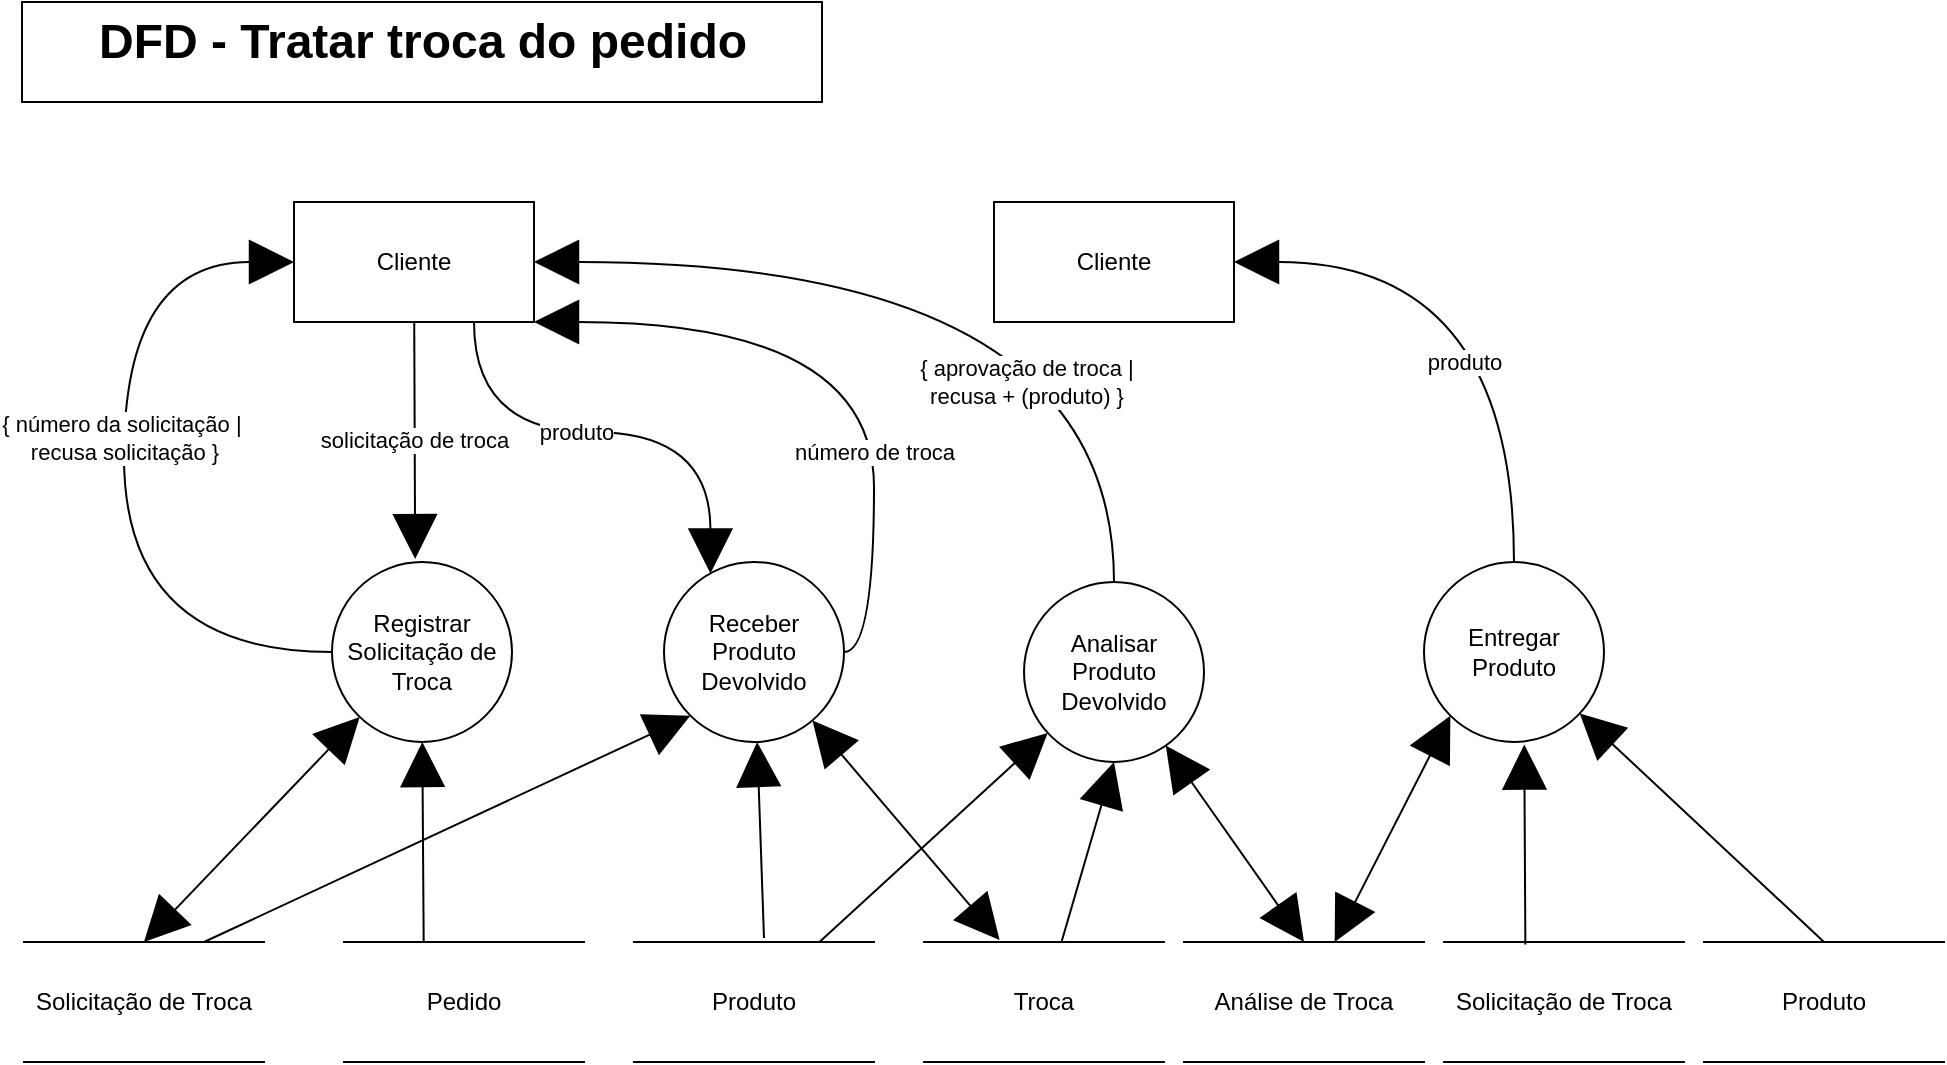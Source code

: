 <mxfile version="14.5.1" type="device"><diagram id="6ONw5cQNeSs47-JHeJ9A" name="Página-1"><mxGraphModel dx="1851" dy="592" grid="1" gridSize="10" guides="1" tooltips="1" connect="1" arrows="1" fold="1" page="1" pageScale="1" pageWidth="827" pageHeight="1169" math="0" shadow="0"><root><mxCell id="0"/><mxCell id="1" parent="0"/><mxCell id="5nQNqbB_WSz0kHXvRYLG-1" value="Solicitação de Troca" style="shape=partialRectangle;whiteSpace=wrap;html=1;left=0;right=0;fillColor=none;" parent="1" vertex="1"><mxGeometry x="-790" y="490" width="120" height="60" as="geometry"/></mxCell><mxCell id="5nQNqbB_WSz0kHXvRYLG-2" value="Pedido" style="shape=partialRectangle;whiteSpace=wrap;html=1;left=0;right=0;fillColor=none;" parent="1" vertex="1"><mxGeometry x="-630" y="490" width="120" height="60" as="geometry"/></mxCell><mxCell id="5nQNqbB_WSz0kHXvRYLG-3" value="Produto" style="shape=partialRectangle;whiteSpace=wrap;html=1;left=0;right=0;fillColor=none;" parent="1" vertex="1"><mxGeometry x="-485" y="490" width="120" height="60" as="geometry"/></mxCell><mxCell id="5nQNqbB_WSz0kHXvRYLG-4" value="solicitação de troca" style="edgeStyle=none;rounded=0;orthogonalLoop=1;jettySize=auto;html=1;entryX=0.462;entryY=-0.016;entryDx=0;entryDy=0;entryPerimeter=0;startArrow=none;startFill=0;startSize=20;endArrow=block;endFill=1;endSize=20;" parent="1" source="5nQNqbB_WSz0kHXvRYLG-7" target="5nQNqbB_WSz0kHXvRYLG-11" edge="1"><mxGeometry relative="1" as="geometry"/></mxCell><mxCell id="5nQNqbB_WSz0kHXvRYLG-5" value="{ número da solicitação |&amp;nbsp;&lt;br&gt;recusa solicitação }" style="edgeStyle=orthogonalEdgeStyle;rounded=0;orthogonalLoop=1;jettySize=auto;html=1;entryX=0;entryY=0.5;entryDx=0;entryDy=0;startArrow=block;startFill=1;startSize=20;endArrow=none;endFill=0;endSize=20;curved=1;exitX=0;exitY=0.5;exitDx=0;exitDy=0;" parent="1" source="5nQNqbB_WSz0kHXvRYLG-7" target="5nQNqbB_WSz0kHXvRYLG-11" edge="1"><mxGeometry x="-0.099" relative="1" as="geometry"><Array as="points"><mxPoint x="-740" y="150"/><mxPoint x="-740" y="345"/></Array><mxPoint as="offset"/></mxGeometry></mxCell><mxCell id="5nQNqbB_WSz0kHXvRYLG-6" value="produto" style="edgeStyle=orthogonalEdgeStyle;rounded=0;orthogonalLoop=1;jettySize=auto;html=1;entryX=0.258;entryY=0.064;entryDx=0;entryDy=0;entryPerimeter=0;startArrow=none;startFill=0;startSize=20;endArrow=block;endFill=1;endSize=20;curved=1;exitX=0.75;exitY=1;exitDx=0;exitDy=0;" parent="1" source="5nQNqbB_WSz0kHXvRYLG-7" target="5nQNqbB_WSz0kHXvRYLG-14" edge="1"><mxGeometry x="-0.137" relative="1" as="geometry"><mxPoint as="offset"/></mxGeometry></mxCell><mxCell id="5nQNqbB_WSz0kHXvRYLG-7" value="Cliente" style="rounded=0;whiteSpace=wrap;html=1;" parent="1" vertex="1"><mxGeometry x="-655" y="120" width="120" height="60" as="geometry"/></mxCell><mxCell id="5nQNqbB_WSz0kHXvRYLG-9" style="edgeStyle=none;rounded=0;orthogonalLoop=1;jettySize=auto;html=1;entryX=0.332;entryY=-0.003;entryDx=0;entryDy=0;startSize=20;endArrow=none;endFill=0;endSize=20;startArrow=block;startFill=1;entryPerimeter=0;" parent="1" source="5nQNqbB_WSz0kHXvRYLG-11" target="5nQNqbB_WSz0kHXvRYLG-2" edge="1"><mxGeometry relative="1" as="geometry"/></mxCell><mxCell id="5nQNqbB_WSz0kHXvRYLG-10" style="edgeStyle=none;rounded=0;orthogonalLoop=1;jettySize=auto;html=1;entryX=0.5;entryY=0;entryDx=0;entryDy=0;startArrow=block;startFill=1;startSize=20;endArrow=block;endFill=1;endSize=20;" parent="1" source="5nQNqbB_WSz0kHXvRYLG-11" target="5nQNqbB_WSz0kHXvRYLG-1" edge="1"><mxGeometry relative="1" as="geometry"/></mxCell><mxCell id="5nQNqbB_WSz0kHXvRYLG-11" value="Registrar Solicitação de Troca" style="ellipse;whiteSpace=wrap;html=1;aspect=fixed;fillColor=#FFFFFF;" parent="1" vertex="1"><mxGeometry x="-636" y="300" width="90" height="90" as="geometry"/></mxCell><mxCell id="5nQNqbB_WSz0kHXvRYLG-12" style="rounded=0;orthogonalLoop=1;jettySize=auto;html=1;startArrow=block;startFill=1;startSize=20;endArrow=none;endFill=0;endSize=20;" parent="1" source="5nQNqbB_WSz0kHXvRYLG-14" edge="1"><mxGeometry relative="1" as="geometry"><mxPoint x="-420" y="488" as="targetPoint"/></mxGeometry></mxCell><mxCell id="5nQNqbB_WSz0kHXvRYLG-30" style="edgeStyle=none;rounded=0;orthogonalLoop=1;jettySize=auto;html=1;entryX=0.315;entryY=-0.017;entryDx=0;entryDy=0;entryPerimeter=0;startSize=20;endArrow=block;endFill=1;endSize=20;startArrow=block;startFill=1;" parent="1" source="5nQNqbB_WSz0kHXvRYLG-14" target="5nQNqbB_WSz0kHXvRYLG-28" edge="1"><mxGeometry relative="1" as="geometry"/></mxCell><mxCell id="tV6mwfiAuGJI7Y1fQkkN-1" style="edgeStyle=none;rounded=0;orthogonalLoop=1;jettySize=auto;html=1;exitX=0;exitY=1;exitDx=0;exitDy=0;entryX=0.75;entryY=0;entryDx=0;entryDy=0;startArrow=block;startFill=1;endArrow=none;endFill=0;startSize=20;endSize=20;strokeColor=#000000;" parent="1" source="5nQNqbB_WSz0kHXvRYLG-14" target="5nQNqbB_WSz0kHXvRYLG-1" edge="1"><mxGeometry relative="1" as="geometry"/></mxCell><mxCell id="5nQNqbB_WSz0kHXvRYLG-14" value="Receber Produto Devolvido" style="ellipse;whiteSpace=wrap;html=1;aspect=fixed;fillColor=#FFFFFF;" parent="1" vertex="1"><mxGeometry x="-470" y="300" width="90" height="90" as="geometry"/></mxCell><mxCell id="5nQNqbB_WSz0kHXvRYLG-15" style="edgeStyle=none;rounded=0;orthogonalLoop=1;jettySize=auto;html=1;startArrow=block;startFill=1;startSize=20;endArrow=none;endFill=0;endSize=20;" parent="1" source="5nQNqbB_WSz0kHXvRYLG-21" target="5nQNqbB_WSz0kHXvRYLG-3" edge="1"><mxGeometry relative="1" as="geometry"/></mxCell><mxCell id="5nQNqbB_WSz0kHXvRYLG-16" style="edgeStyle=none;rounded=0;orthogonalLoop=1;jettySize=auto;html=1;entryX=0.5;entryY=0;entryDx=0;entryDy=0;startArrow=block;startFill=1;startSize=20;endArrow=block;endFill=1;endSize=20;" parent="1" source="5nQNqbB_WSz0kHXvRYLG-21" target="5nQNqbB_WSz0kHXvRYLG-23" edge="1"><mxGeometry relative="1" as="geometry"/></mxCell><mxCell id="5nQNqbB_WSz0kHXvRYLG-27" value="produto" style="rounded=0;orthogonalLoop=1;jettySize=auto;html=1;entryX=1;entryY=0.5;entryDx=0;entryDy=0;endArrow=block;endFill=1;endSize=20;startSize=20;exitX=0.5;exitY=0;exitDx=0;exitDy=0;edgeStyle=orthogonalEdgeStyle;curved=1;" parent="1" source="XcUL5mWvpmUWWC0lsDy5-1" target="5nQNqbB_WSz0kHXvRYLG-22" edge="1"><mxGeometry x="-0.308" y="25" relative="1" as="geometry"><mxPoint as="offset"/></mxGeometry></mxCell><mxCell id="5nQNqbB_WSz0kHXvRYLG-31" style="edgeStyle=orthogonalEdgeStyle;rounded=0;orthogonalLoop=1;jettySize=auto;html=1;entryX=1;entryY=1;entryDx=0;entryDy=0;startArrow=none;startFill=0;startSize=20;endArrow=block;endFill=1;endSize=20;exitX=1;exitY=0.5;exitDx=0;exitDy=0;curved=1;" parent="1" source="5nQNqbB_WSz0kHXvRYLG-14" target="5nQNqbB_WSz0kHXvRYLG-7" edge="1"><mxGeometry relative="1" as="geometry"><Array as="points"><mxPoint x="-365" y="180"/></Array></mxGeometry></mxCell><mxCell id="5nQNqbB_WSz0kHXvRYLG-32" value="número de troca" style="edgeLabel;html=1;align=center;verticalAlign=middle;resizable=0;points=[];" parent="5nQNqbB_WSz0kHXvRYLG-31" vertex="1" connectable="0"><mxGeometry x="-0.34" y="27" relative="1" as="geometry"><mxPoint x="27" as="offset"/></mxGeometry></mxCell><mxCell id="XcUL5mWvpmUWWC0lsDy5-5" style="edgeStyle=orthogonalEdgeStyle;rounded=0;orthogonalLoop=1;jettySize=auto;html=1;exitX=0.5;exitY=0;exitDx=0;exitDy=0;entryX=1;entryY=0.5;entryDx=0;entryDy=0;startArrow=none;startFill=0;startSize=20;endArrow=block;endFill=1;endSize=20;curved=1;" parent="1" source="5nQNqbB_WSz0kHXvRYLG-21" target="5nQNqbB_WSz0kHXvRYLG-7" edge="1"><mxGeometry relative="1" as="geometry"/></mxCell><mxCell id="XcUL5mWvpmUWWC0lsDy5-6" value="{ aprovação de troca |&lt;br&gt;recusa + (produto) }" style="edgeLabel;html=1;align=center;verticalAlign=middle;resizable=0;points=[];" parent="XcUL5mWvpmUWWC0lsDy5-5" vertex="1" connectable="0"><mxGeometry x="0.014" y="38" relative="1" as="geometry"><mxPoint x="23.33" y="22" as="offset"/></mxGeometry></mxCell><mxCell id="5nQNqbB_WSz0kHXvRYLG-21" value="Analisar&lt;br&gt;Produto Devolvido" style="ellipse;whiteSpace=wrap;html=1;aspect=fixed;fillColor=#FFFFFF;" parent="1" vertex="1"><mxGeometry x="-290" y="310" width="90" height="90" as="geometry"/></mxCell><mxCell id="5nQNqbB_WSz0kHXvRYLG-22" value="Cliente" style="rounded=0;whiteSpace=wrap;html=1;" parent="1" vertex="1"><mxGeometry x="-305" y="120" width="120" height="60" as="geometry"/></mxCell><mxCell id="5nQNqbB_WSz0kHXvRYLG-23" value="Análise de Troca" style="shape=partialRectangle;whiteSpace=wrap;html=1;left=0;right=0;fillColor=none;" parent="1" vertex="1"><mxGeometry x="-210" y="490" width="120" height="60" as="geometry"/></mxCell><mxCell id="5nQNqbB_WSz0kHXvRYLG-24" value="" style="rounded=0;whiteSpace=wrap;html=1;" parent="1" vertex="1"><mxGeometry x="-791" y="20" width="400" height="50" as="geometry"/></mxCell><mxCell id="5nQNqbB_WSz0kHXvRYLG-25" value="DFD - Tratar troca do pedido" style="text;strokeColor=none;fillColor=none;html=1;fontSize=24;fontStyle=1;verticalAlign=middle;align=center;" parent="1" vertex="1"><mxGeometry x="-796" y="20" width="410" height="40" as="geometry"/></mxCell><mxCell id="5nQNqbB_WSz0kHXvRYLG-29" style="edgeStyle=none;rounded=0;orthogonalLoop=1;jettySize=auto;html=1;entryX=0.5;entryY=1;entryDx=0;entryDy=0;startSize=20;endArrow=block;endFill=1;endSize=20;" parent="1" source="5nQNqbB_WSz0kHXvRYLG-28" target="5nQNqbB_WSz0kHXvRYLG-21" edge="1"><mxGeometry relative="1" as="geometry"/></mxCell><mxCell id="5nQNqbB_WSz0kHXvRYLG-28" value="Troca" style="shape=partialRectangle;whiteSpace=wrap;html=1;left=0;right=0;fillColor=none;" parent="1" vertex="1"><mxGeometry x="-340" y="490" width="120" height="60" as="geometry"/></mxCell><mxCell id="XcUL5mWvpmUWWC0lsDy5-3" style="rounded=0;orthogonalLoop=1;jettySize=auto;html=1;exitX=0;exitY=1;exitDx=0;exitDy=0;startArrow=block;startFill=1;endSize=20;startSize=20;endArrow=block;endFill=1;" parent="1" source="XcUL5mWvpmUWWC0lsDy5-1" target="5nQNqbB_WSz0kHXvRYLG-23" edge="1"><mxGeometry relative="1" as="geometry"><mxPoint x="-144" y="487" as="targetPoint"/></mxGeometry></mxCell><mxCell id="XcUL5mWvpmUWWC0lsDy5-4" style="edgeStyle=none;rounded=0;orthogonalLoop=1;jettySize=auto;html=1;entryX=0.5;entryY=0;entryDx=0;entryDy=0;startArrow=block;startFill=1;startSize=20;endArrow=none;endFill=0;endSize=20;" parent="1" source="XcUL5mWvpmUWWC0lsDy5-1" target="XcUL5mWvpmUWWC0lsDy5-2" edge="1"><mxGeometry relative="1" as="geometry"/></mxCell><mxCell id="XcUL5mWvpmUWWC0lsDy5-1" value="Entregar Produto" style="ellipse;whiteSpace=wrap;html=1;aspect=fixed;fillColor=#FFFFFF;" parent="1" vertex="1"><mxGeometry x="-90" y="300" width="90" height="90" as="geometry"/></mxCell><mxCell id="XcUL5mWvpmUWWC0lsDy5-2" value="Produto" style="shape=partialRectangle;whiteSpace=wrap;html=1;left=0;right=0;fillColor=none;" parent="1" vertex="1"><mxGeometry x="50" y="490" width="120" height="60" as="geometry"/></mxCell><mxCell id="CwNbitWidKQG88sNxFIU-5" style="rounded=0;orthogonalLoop=1;jettySize=auto;html=1;exitX=0.339;exitY=0.021;exitDx=0;exitDy=0;entryX=0.557;entryY=1.014;entryDx=0;entryDy=0;entryPerimeter=0;endArrow=block;endFill=1;endSize=20;startSize=20;exitPerimeter=0;" parent="1" source="CwNbitWidKQG88sNxFIU-4" target="XcUL5mWvpmUWWC0lsDy5-1" edge="1"><mxGeometry relative="1" as="geometry"/></mxCell><mxCell id="CwNbitWidKQG88sNxFIU-4" value="Solicitação de Troca" style="shape=partialRectangle;whiteSpace=wrap;html=1;left=0;right=0;fillColor=none;" parent="1" vertex="1"><mxGeometry x="-80" y="490" width="120" height="60" as="geometry"/></mxCell></root></mxGraphModel></diagram></mxfile>